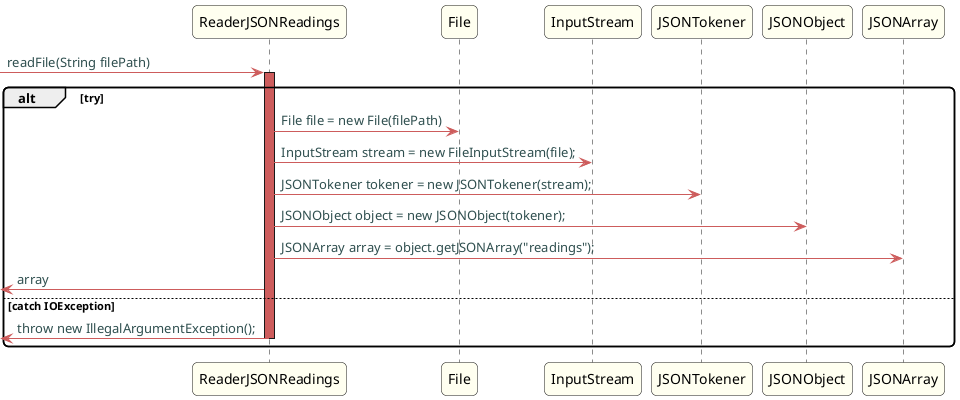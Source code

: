 @startuml

skinparam titleBorderRoundCorner 10
skinparam titleBorderThickness 3
skinparam titleBorderColor indianred
skinparam titleBackgroundColor ivory
skinparam FontName quicksand

skinparam actor {
  BorderColor indianred
  }

skinparam sequence {
  LifeLineBackgroundColor indianred
  ParticipantBackgroundColor ivory
}

skinparam roundcorner 10

skinparam component {
  arrowThickness 1
  ArrowFontName Verdana
  ArrowColor indianred
  ArrowFontColor darkslategrey
}




-> ReaderJSONReadings : readFile(String filePath)
activate ReaderJSONReadings
alt try
ReaderJSONReadings  -> File: File file = new File(filePath)
ReaderJSONReadings  -> InputStream: InputStream stream = new FileInputStream(file);
ReaderJSONReadings  -> JSONTokener: JSONTokener tokener = new JSONTokener(stream);
ReaderJSONReadings  -> JSONObject: JSONObject object = new JSONObject(tokener);
ReaderJSONReadings  -> JSONArray: JSONArray array = object.getJSONArray("readings");

<- ReaderJSONReadings : array

else catch IOException
<- ReaderJSONReadings : throw new IllegalArgumentException();
deactivate ReaderJSONReadings
end

@enduml